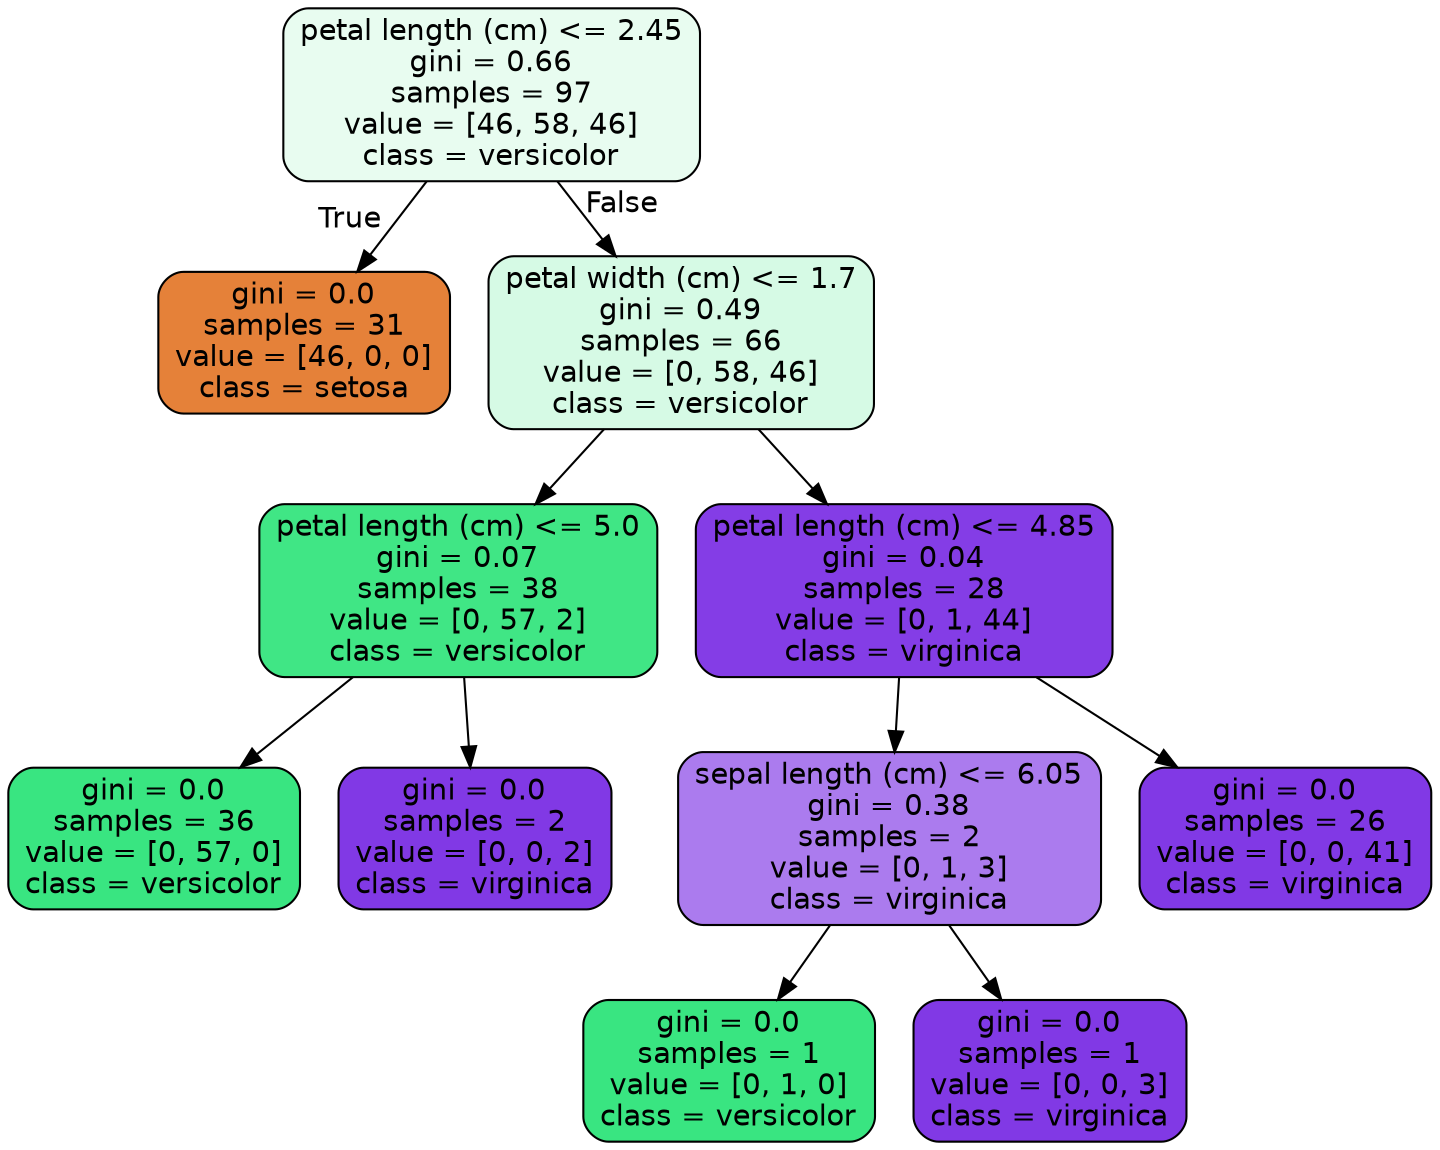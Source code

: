 digraph Tree {
node [shape=box, style="filled, rounded", color="black", fontname="helvetica"] ;
edge [fontname="helvetica"] ;
0 [label="petal length (cm) <= 2.45\ngini = 0.66\nsamples = 97\nvalue = [46, 58, 46]\nclass = versicolor", fillcolor="#e8fcf0"] ;
1 [label="gini = 0.0\nsamples = 31\nvalue = [46, 0, 0]\nclass = setosa", fillcolor="#e58139"] ;
0 -> 1 [labeldistance=2.5, labelangle=45, headlabel="True"] ;
2 [label="petal width (cm) <= 1.7\ngini = 0.49\nsamples = 66\nvalue = [0, 58, 46]\nclass = versicolor", fillcolor="#d6fae5"] ;
0 -> 2 [labeldistance=2.5, labelangle=-45, headlabel="False"] ;
3 [label="petal length (cm) <= 5.0\ngini = 0.07\nsamples = 38\nvalue = [0, 57, 2]\nclass = versicolor", fillcolor="#40e685"] ;
2 -> 3 ;
4 [label="gini = 0.0\nsamples = 36\nvalue = [0, 57, 0]\nclass = versicolor", fillcolor="#39e581"] ;
3 -> 4 ;
5 [label="gini = 0.0\nsamples = 2\nvalue = [0, 0, 2]\nclass = virginica", fillcolor="#8139e5"] ;
3 -> 5 ;
6 [label="petal length (cm) <= 4.85\ngini = 0.04\nsamples = 28\nvalue = [0, 1, 44]\nclass = virginica", fillcolor="#843de6"] ;
2 -> 6 ;
7 [label="sepal length (cm) <= 6.05\ngini = 0.38\nsamples = 2\nvalue = [0, 1, 3]\nclass = virginica", fillcolor="#ab7bee"] ;
6 -> 7 ;
8 [label="gini = 0.0\nsamples = 1\nvalue = [0, 1, 0]\nclass = versicolor", fillcolor="#39e581"] ;
7 -> 8 ;
9 [label="gini = 0.0\nsamples = 1\nvalue = [0, 0, 3]\nclass = virginica", fillcolor="#8139e5"] ;
7 -> 9 ;
10 [label="gini = 0.0\nsamples = 26\nvalue = [0, 0, 41]\nclass = virginica", fillcolor="#8139e5"] ;
6 -> 10 ;
}